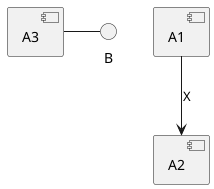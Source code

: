 {
  "sha1": "e08t78dxl5d8yhywi8s8x1kszgvwtwk",
  "insertion": {
    "when": "2024-06-01T09:03:03.691Z",
    "user": "plantuml@gmail.com"
  }
}
@startuml
[A1] --> [A2] : X
[A3] -right- B
@enduml
